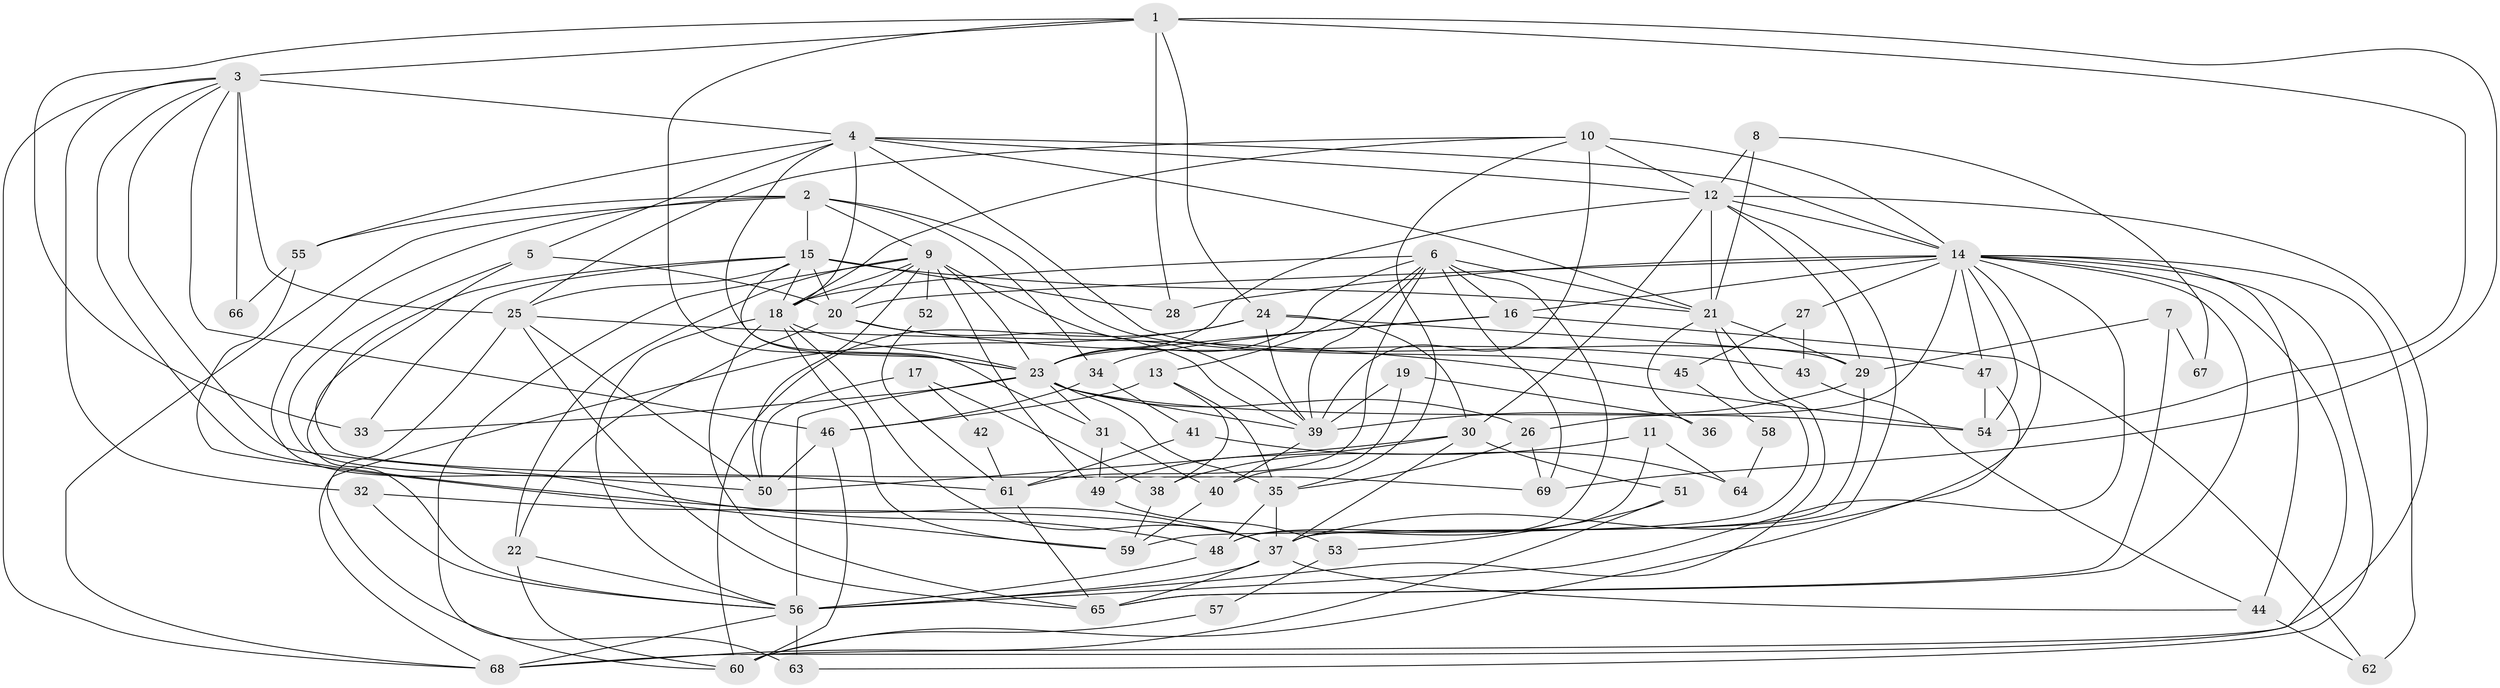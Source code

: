 // original degree distribution, {4: 0.34306569343065696, 3: 0.24087591240875914, 5: 0.11678832116788321, 6: 0.13138686131386862, 2: 0.13138686131386862, 7: 0.029197080291970802, 9: 0.0072992700729927005}
// Generated by graph-tools (version 1.1) at 2025/35/03/09/25 02:35:55]
// undirected, 69 vertices, 184 edges
graph export_dot {
graph [start="1"]
  node [color=gray90,style=filled];
  1;
  2;
  3;
  4;
  5;
  6;
  7;
  8;
  9;
  10;
  11;
  12;
  13;
  14;
  15;
  16;
  17;
  18;
  19;
  20;
  21;
  22;
  23;
  24;
  25;
  26;
  27;
  28;
  29;
  30;
  31;
  32;
  33;
  34;
  35;
  36;
  37;
  38;
  39;
  40;
  41;
  42;
  43;
  44;
  45;
  46;
  47;
  48;
  49;
  50;
  51;
  52;
  53;
  54;
  55;
  56;
  57;
  58;
  59;
  60;
  61;
  62;
  63;
  64;
  65;
  66;
  67;
  68;
  69;
  1 -- 3 [weight=2.0];
  1 -- 23 [weight=1.0];
  1 -- 24 [weight=1.0];
  1 -- 28 [weight=1.0];
  1 -- 33 [weight=1.0];
  1 -- 54 [weight=2.0];
  1 -- 69 [weight=1.0];
  2 -- 9 [weight=1.0];
  2 -- 15 [weight=1.0];
  2 -- 34 [weight=1.0];
  2 -- 45 [weight=1.0];
  2 -- 48 [weight=1.0];
  2 -- 55 [weight=1.0];
  2 -- 68 [weight=1.0];
  3 -- 4 [weight=1.0];
  3 -- 25 [weight=3.0];
  3 -- 32 [weight=1.0];
  3 -- 37 [weight=1.0];
  3 -- 46 [weight=1.0];
  3 -- 50 [weight=1.0];
  3 -- 66 [weight=1.0];
  3 -- 68 [weight=1.0];
  4 -- 5 [weight=1.0];
  4 -- 12 [weight=1.0];
  4 -- 14 [weight=1.0];
  4 -- 18 [weight=1.0];
  4 -- 21 [weight=1.0];
  4 -- 23 [weight=1.0];
  4 -- 29 [weight=1.0];
  4 -- 55 [weight=1.0];
  5 -- 20 [weight=1.0];
  5 -- 61 [weight=1.0];
  5 -- 69 [weight=1.0];
  6 -- 13 [weight=1.0];
  6 -- 16 [weight=1.0];
  6 -- 18 [weight=1.0];
  6 -- 21 [weight=1.0];
  6 -- 23 [weight=1.0];
  6 -- 39 [weight=1.0];
  6 -- 48 [weight=1.0];
  6 -- 61 [weight=1.0];
  6 -- 69 [weight=1.0];
  7 -- 29 [weight=1.0];
  7 -- 65 [weight=1.0];
  7 -- 67 [weight=1.0];
  8 -- 12 [weight=1.0];
  8 -- 21 [weight=2.0];
  8 -- 67 [weight=1.0];
  9 -- 18 [weight=1.0];
  9 -- 20 [weight=1.0];
  9 -- 22 [weight=1.0];
  9 -- 23 [weight=1.0];
  9 -- 39 [weight=1.0];
  9 -- 49 [weight=2.0];
  9 -- 50 [weight=1.0];
  9 -- 52 [weight=1.0];
  9 -- 63 [weight=2.0];
  10 -- 12 [weight=1.0];
  10 -- 14 [weight=1.0];
  10 -- 18 [weight=1.0];
  10 -- 25 [weight=1.0];
  10 -- 35 [weight=1.0];
  10 -- 39 [weight=2.0];
  11 -- 38 [weight=1.0];
  11 -- 48 [weight=1.0];
  11 -- 64 [weight=1.0];
  12 -- 14 [weight=2.0];
  12 -- 21 [weight=2.0];
  12 -- 23 [weight=2.0];
  12 -- 29 [weight=1.0];
  12 -- 30 [weight=1.0];
  12 -- 37 [weight=1.0];
  12 -- 68 [weight=1.0];
  13 -- 35 [weight=1.0];
  13 -- 38 [weight=1.0];
  13 -- 46 [weight=1.0];
  14 -- 16 [weight=1.0];
  14 -- 20 [weight=1.0];
  14 -- 26 [weight=1.0];
  14 -- 27 [weight=1.0];
  14 -- 28 [weight=2.0];
  14 -- 37 [weight=1.0];
  14 -- 44 [weight=1.0];
  14 -- 47 [weight=1.0];
  14 -- 54 [weight=1.0];
  14 -- 56 [weight=2.0];
  14 -- 60 [weight=1.0];
  14 -- 62 [weight=1.0];
  14 -- 63 [weight=1.0];
  14 -- 65 [weight=1.0];
  15 -- 18 [weight=1.0];
  15 -- 20 [weight=1.0];
  15 -- 21 [weight=1.0];
  15 -- 25 [weight=1.0];
  15 -- 28 [weight=1.0];
  15 -- 31 [weight=1.0];
  15 -- 33 [weight=1.0];
  15 -- 56 [weight=1.0];
  16 -- 23 [weight=1.0];
  16 -- 34 [weight=1.0];
  16 -- 62 [weight=1.0];
  17 -- 38 [weight=1.0];
  17 -- 42 [weight=1.0];
  17 -- 50 [weight=1.0];
  18 -- 23 [weight=1.0];
  18 -- 37 [weight=1.0];
  18 -- 56 [weight=1.0];
  18 -- 59 [weight=2.0];
  18 -- 65 [weight=1.0];
  19 -- 36 [weight=1.0];
  19 -- 39 [weight=1.0];
  19 -- 40 [weight=1.0];
  20 -- 22 [weight=1.0];
  20 -- 39 [weight=1.0];
  20 -- 43 [weight=1.0];
  21 -- 29 [weight=1.0];
  21 -- 36 [weight=1.0];
  21 -- 56 [weight=1.0];
  21 -- 59 [weight=1.0];
  22 -- 56 [weight=1.0];
  22 -- 60 [weight=1.0];
  23 -- 26 [weight=1.0];
  23 -- 31 [weight=1.0];
  23 -- 33 [weight=1.0];
  23 -- 35 [weight=1.0];
  23 -- 39 [weight=1.0];
  23 -- 54 [weight=1.0];
  23 -- 56 [weight=1.0];
  24 -- 30 [weight=1.0];
  24 -- 39 [weight=1.0];
  24 -- 47 [weight=1.0];
  24 -- 60 [weight=1.0];
  24 -- 68 [weight=1.0];
  25 -- 50 [weight=1.0];
  25 -- 54 [weight=1.0];
  25 -- 60 [weight=1.0];
  25 -- 65 [weight=1.0];
  26 -- 35 [weight=1.0];
  26 -- 69 [weight=1.0];
  27 -- 43 [weight=1.0];
  27 -- 45 [weight=1.0];
  29 -- 37 [weight=1.0];
  29 -- 39 [weight=1.0];
  30 -- 37 [weight=1.0];
  30 -- 49 [weight=1.0];
  30 -- 50 [weight=1.0];
  30 -- 51 [weight=1.0];
  31 -- 40 [weight=1.0];
  31 -- 49 [weight=1.0];
  32 -- 37 [weight=1.0];
  32 -- 56 [weight=1.0];
  34 -- 41 [weight=1.0];
  34 -- 46 [weight=1.0];
  35 -- 37 [weight=1.0];
  35 -- 48 [weight=1.0];
  37 -- 44 [weight=1.0];
  37 -- 56 [weight=1.0];
  37 -- 65 [weight=1.0];
  38 -- 59 [weight=1.0];
  39 -- 40 [weight=1.0];
  40 -- 59 [weight=1.0];
  41 -- 61 [weight=1.0];
  41 -- 64 [weight=1.0];
  42 -- 61 [weight=1.0];
  43 -- 44 [weight=1.0];
  44 -- 62 [weight=1.0];
  45 -- 58 [weight=1.0];
  46 -- 50 [weight=1.0];
  46 -- 60 [weight=1.0];
  47 -- 54 [weight=1.0];
  47 -- 60 [weight=1.0];
  48 -- 56 [weight=1.0];
  49 -- 53 [weight=1.0];
  51 -- 53 [weight=1.0];
  51 -- 68 [weight=1.0];
  52 -- 61 [weight=1.0];
  53 -- 57 [weight=1.0];
  55 -- 59 [weight=1.0];
  55 -- 66 [weight=1.0];
  56 -- 63 [weight=1.0];
  56 -- 68 [weight=1.0];
  57 -- 60 [weight=1.0];
  58 -- 64 [weight=1.0];
  61 -- 65 [weight=1.0];
}

